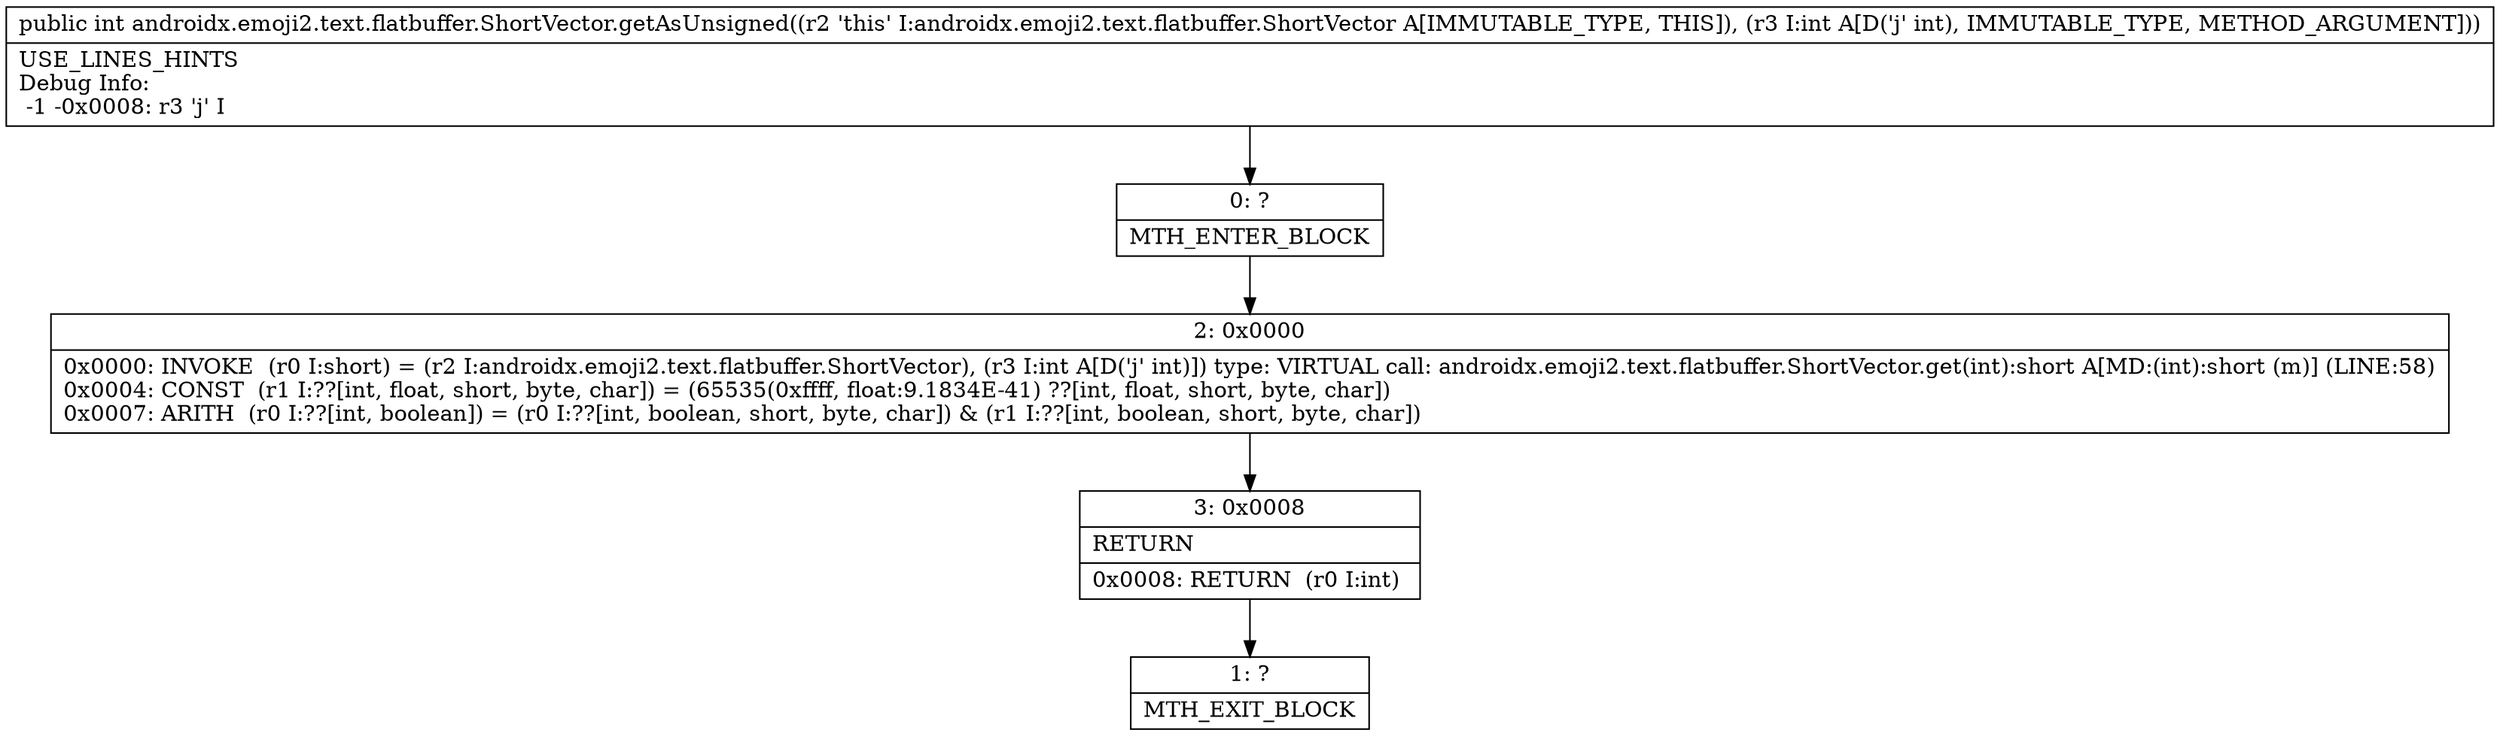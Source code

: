 digraph "CFG forandroidx.emoji2.text.flatbuffer.ShortVector.getAsUnsigned(I)I" {
Node_0 [shape=record,label="{0\:\ ?|MTH_ENTER_BLOCK\l}"];
Node_2 [shape=record,label="{2\:\ 0x0000|0x0000: INVOKE  (r0 I:short) = (r2 I:androidx.emoji2.text.flatbuffer.ShortVector), (r3 I:int A[D('j' int)]) type: VIRTUAL call: androidx.emoji2.text.flatbuffer.ShortVector.get(int):short A[MD:(int):short (m)] (LINE:58)\l0x0004: CONST  (r1 I:??[int, float, short, byte, char]) = (65535(0xffff, float:9.1834E\-41) ??[int, float, short, byte, char]) \l0x0007: ARITH  (r0 I:??[int, boolean]) = (r0 I:??[int, boolean, short, byte, char]) & (r1 I:??[int, boolean, short, byte, char]) \l}"];
Node_3 [shape=record,label="{3\:\ 0x0008|RETURN\l|0x0008: RETURN  (r0 I:int) \l}"];
Node_1 [shape=record,label="{1\:\ ?|MTH_EXIT_BLOCK\l}"];
MethodNode[shape=record,label="{public int androidx.emoji2.text.flatbuffer.ShortVector.getAsUnsigned((r2 'this' I:androidx.emoji2.text.flatbuffer.ShortVector A[IMMUTABLE_TYPE, THIS]), (r3 I:int A[D('j' int), IMMUTABLE_TYPE, METHOD_ARGUMENT]))  | USE_LINES_HINTS\lDebug Info:\l  \-1 \-0x0008: r3 'j' I\l}"];
MethodNode -> Node_0;Node_0 -> Node_2;
Node_2 -> Node_3;
Node_3 -> Node_1;
}

